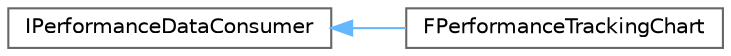 digraph "Graphical Class Hierarchy"
{
 // INTERACTIVE_SVG=YES
 // LATEX_PDF_SIZE
  bgcolor="transparent";
  edge [fontname=Helvetica,fontsize=10,labelfontname=Helvetica,labelfontsize=10];
  node [fontname=Helvetica,fontsize=10,shape=box,height=0.2,width=0.4];
  rankdir="LR";
  Node0 [id="Node000000",label="IPerformanceDataConsumer",height=0.2,width=0.4,color="grey40", fillcolor="white", style="filled",URL="$d9/dbf/classIPerformanceDataConsumer.html",tooltip=" "];
  Node0 -> Node1 [id="edge5535_Node000000_Node000001",dir="back",color="steelblue1",style="solid",tooltip=" "];
  Node1 [id="Node000001",label="FPerformanceTrackingChart",height=0.2,width=0.4,color="grey40", fillcolor="white", style="filled",URL="$da/d80/classFPerformanceTrackingChart.html",tooltip="Chart for a single portion of gameplay (e.g., gameplay or in-game-shop or settings menu open) WARNING..."];
}
